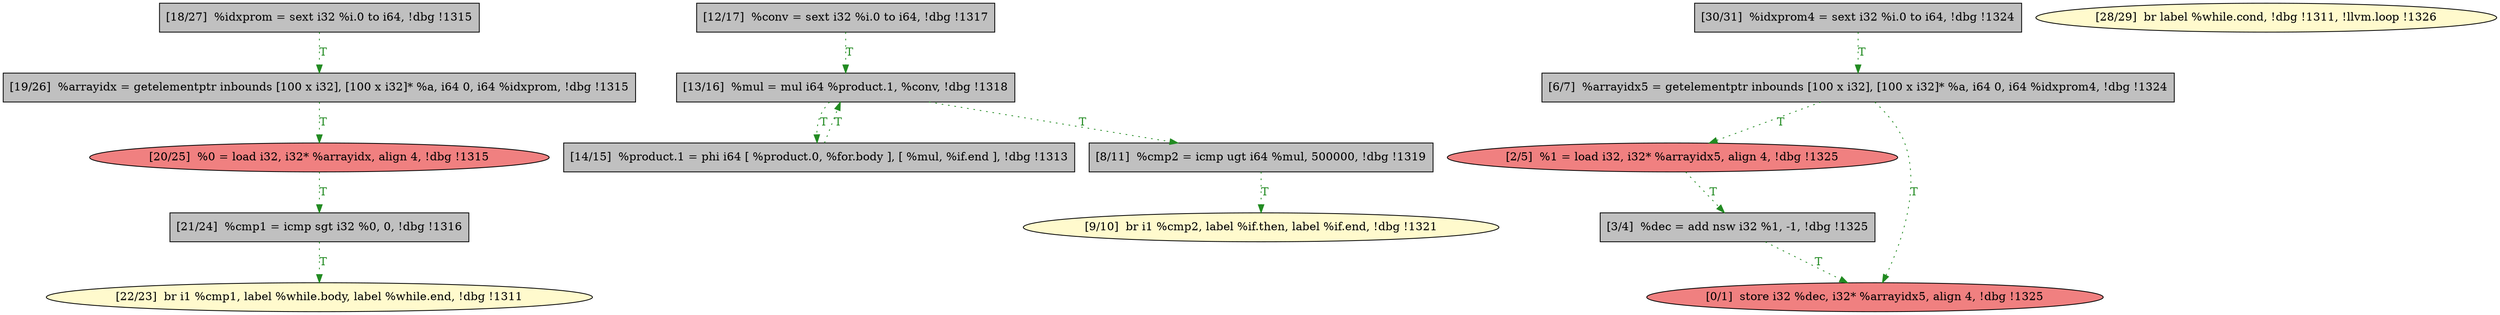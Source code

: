
digraph G {


node198 [fillcolor=grey,label="[21/24]  %cmp1 = icmp sgt i32 %0, 0, !dbg !1316",shape=rectangle,style=filled ]
node196 [fillcolor=lemonchiffon,label="[9/10]  br i1 %cmp2, label %if.then, label %if.end, !dbg !1321",shape=ellipse,style=filled ]
node194 [fillcolor=grey,label="[13/16]  %mul = mul i64 %product.1, %conv, !dbg !1318",shape=rectangle,style=filled ]
node193 [fillcolor=grey,label="[30/31]  %idxprom4 = sext i32 %i.0 to i64, !dbg !1324",shape=rectangle,style=filled ]
node192 [fillcolor=lemonchiffon,label="[22/23]  br i1 %cmp1, label %while.body, label %while.end, !dbg !1311",shape=ellipse,style=filled ]
node191 [fillcolor=lemonchiffon,label="[28/29]  br label %while.cond, !dbg !1311, !llvm.loop !1326",shape=ellipse,style=filled ]
node189 [fillcolor=grey,label="[18/27]  %idxprom = sext i32 %i.0 to i64, !dbg !1315",shape=rectangle,style=filled ]
node195 [fillcolor=grey,label="[19/26]  %arrayidx = getelementptr inbounds [100 x i32], [100 x i32]* %a, i64 0, i64 %idxprom, !dbg !1315",shape=rectangle,style=filled ]
node184 [fillcolor=lightcoral,label="[2/5]  %1 = load i32, i32* %arrayidx5, align 4, !dbg !1325",shape=ellipse,style=filled ]
node183 [fillcolor=lightcoral,label="[0/1]  store i32 %dec, i32* %arrayidx5, align 4, !dbg !1325",shape=ellipse,style=filled ]
node185 [fillcolor=grey,label="[6/7]  %arrayidx5 = getelementptr inbounds [100 x i32], [100 x i32]* %a, i64 0, i64 %idxprom4, !dbg !1324",shape=rectangle,style=filled ]
node190 [fillcolor=grey,label="[14/15]  %product.1 = phi i64 [ %product.0, %for.body ], [ %mul, %if.end ], !dbg !1313",shape=rectangle,style=filled ]
node186 [fillcolor=grey,label="[3/4]  %dec = add nsw i32 %1, -1, !dbg !1325",shape=rectangle,style=filled ]
node197 [fillcolor=lightcoral,label="[20/25]  %0 = load i32, i32* %arrayidx, align 4, !dbg !1315",shape=ellipse,style=filled ]
node187 [fillcolor=grey,label="[8/11]  %cmp2 = icmp ugt i64 %mul, 500000, !dbg !1319",shape=rectangle,style=filled ]
node188 [fillcolor=grey,label="[12/17]  %conv = sext i32 %i.0 to i64, !dbg !1317",shape=rectangle,style=filled ]

node187->node196 [style=dotted,color=forestgreen,label="T",fontcolor=forestgreen ]
node185->node184 [style=dotted,color=forestgreen,label="T",fontcolor=forestgreen ]
node185->node183 [style=dotted,color=forestgreen,label="T",fontcolor=forestgreen ]
node194->node187 [style=dotted,color=forestgreen,label="T",fontcolor=forestgreen ]
node184->node186 [style=dotted,color=forestgreen,label="T",fontcolor=forestgreen ]
node188->node194 [style=dotted,color=forestgreen,label="T",fontcolor=forestgreen ]
node186->node183 [style=dotted,color=forestgreen,label="T",fontcolor=forestgreen ]
node189->node195 [style=dotted,color=forestgreen,label="T",fontcolor=forestgreen ]
node194->node190 [style=dotted,color=forestgreen,label="T",fontcolor=forestgreen ]
node193->node185 [style=dotted,color=forestgreen,label="T",fontcolor=forestgreen ]
node190->node194 [style=dotted,color=forestgreen,label="T",fontcolor=forestgreen ]
node197->node198 [style=dotted,color=forestgreen,label="T",fontcolor=forestgreen ]
node198->node192 [style=dotted,color=forestgreen,label="T",fontcolor=forestgreen ]
node195->node197 [style=dotted,color=forestgreen,label="T",fontcolor=forestgreen ]


}

